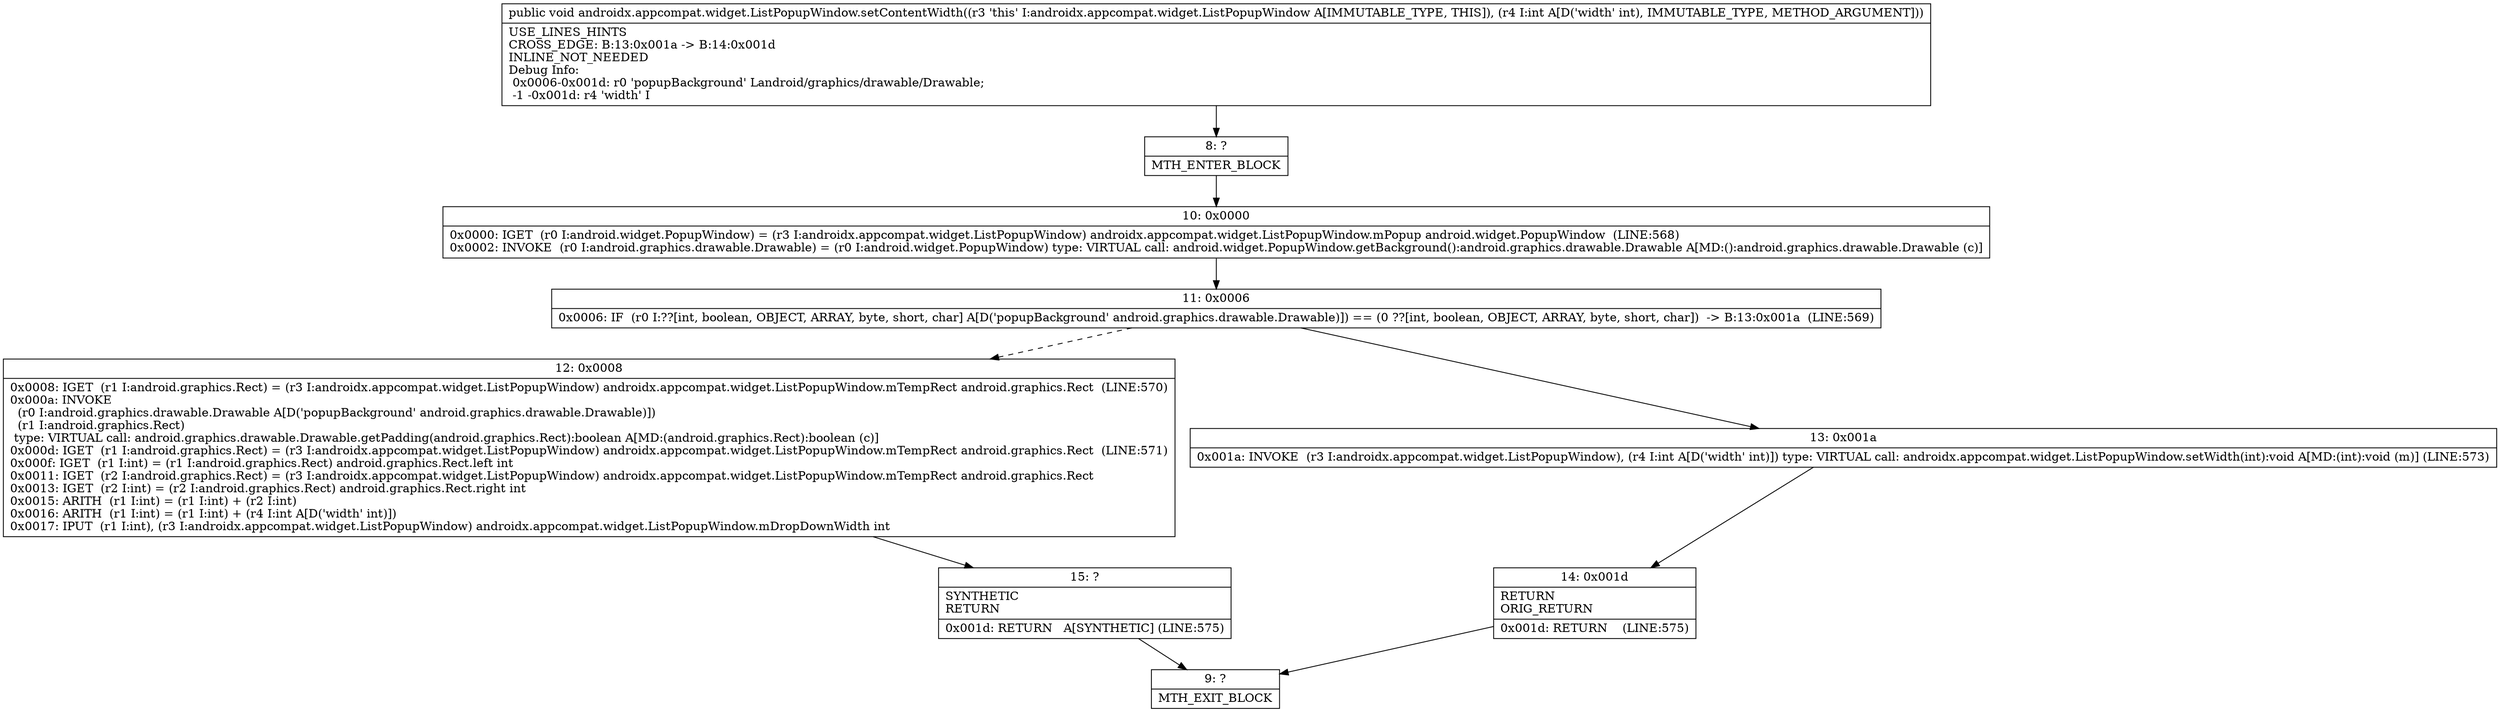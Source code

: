 digraph "CFG forandroidx.appcompat.widget.ListPopupWindow.setContentWidth(I)V" {
Node_8 [shape=record,label="{8\:\ ?|MTH_ENTER_BLOCK\l}"];
Node_10 [shape=record,label="{10\:\ 0x0000|0x0000: IGET  (r0 I:android.widget.PopupWindow) = (r3 I:androidx.appcompat.widget.ListPopupWindow) androidx.appcompat.widget.ListPopupWindow.mPopup android.widget.PopupWindow  (LINE:568)\l0x0002: INVOKE  (r0 I:android.graphics.drawable.Drawable) = (r0 I:android.widget.PopupWindow) type: VIRTUAL call: android.widget.PopupWindow.getBackground():android.graphics.drawable.Drawable A[MD:():android.graphics.drawable.Drawable (c)]\l}"];
Node_11 [shape=record,label="{11\:\ 0x0006|0x0006: IF  (r0 I:??[int, boolean, OBJECT, ARRAY, byte, short, char] A[D('popupBackground' android.graphics.drawable.Drawable)]) == (0 ??[int, boolean, OBJECT, ARRAY, byte, short, char])  \-\> B:13:0x001a  (LINE:569)\l}"];
Node_12 [shape=record,label="{12\:\ 0x0008|0x0008: IGET  (r1 I:android.graphics.Rect) = (r3 I:androidx.appcompat.widget.ListPopupWindow) androidx.appcompat.widget.ListPopupWindow.mTempRect android.graphics.Rect  (LINE:570)\l0x000a: INVOKE  \l  (r0 I:android.graphics.drawable.Drawable A[D('popupBackground' android.graphics.drawable.Drawable)])\l  (r1 I:android.graphics.Rect)\l type: VIRTUAL call: android.graphics.drawable.Drawable.getPadding(android.graphics.Rect):boolean A[MD:(android.graphics.Rect):boolean (c)]\l0x000d: IGET  (r1 I:android.graphics.Rect) = (r3 I:androidx.appcompat.widget.ListPopupWindow) androidx.appcompat.widget.ListPopupWindow.mTempRect android.graphics.Rect  (LINE:571)\l0x000f: IGET  (r1 I:int) = (r1 I:android.graphics.Rect) android.graphics.Rect.left int \l0x0011: IGET  (r2 I:android.graphics.Rect) = (r3 I:androidx.appcompat.widget.ListPopupWindow) androidx.appcompat.widget.ListPopupWindow.mTempRect android.graphics.Rect \l0x0013: IGET  (r2 I:int) = (r2 I:android.graphics.Rect) android.graphics.Rect.right int \l0x0015: ARITH  (r1 I:int) = (r1 I:int) + (r2 I:int) \l0x0016: ARITH  (r1 I:int) = (r1 I:int) + (r4 I:int A[D('width' int)]) \l0x0017: IPUT  (r1 I:int), (r3 I:androidx.appcompat.widget.ListPopupWindow) androidx.appcompat.widget.ListPopupWindow.mDropDownWidth int \l}"];
Node_15 [shape=record,label="{15\:\ ?|SYNTHETIC\lRETURN\l|0x001d: RETURN   A[SYNTHETIC] (LINE:575)\l}"];
Node_9 [shape=record,label="{9\:\ ?|MTH_EXIT_BLOCK\l}"];
Node_13 [shape=record,label="{13\:\ 0x001a|0x001a: INVOKE  (r3 I:androidx.appcompat.widget.ListPopupWindow), (r4 I:int A[D('width' int)]) type: VIRTUAL call: androidx.appcompat.widget.ListPopupWindow.setWidth(int):void A[MD:(int):void (m)] (LINE:573)\l}"];
Node_14 [shape=record,label="{14\:\ 0x001d|RETURN\lORIG_RETURN\l|0x001d: RETURN    (LINE:575)\l}"];
MethodNode[shape=record,label="{public void androidx.appcompat.widget.ListPopupWindow.setContentWidth((r3 'this' I:androidx.appcompat.widget.ListPopupWindow A[IMMUTABLE_TYPE, THIS]), (r4 I:int A[D('width' int), IMMUTABLE_TYPE, METHOD_ARGUMENT]))  | USE_LINES_HINTS\lCROSS_EDGE: B:13:0x001a \-\> B:14:0x001d\lINLINE_NOT_NEEDED\lDebug Info:\l  0x0006\-0x001d: r0 'popupBackground' Landroid\/graphics\/drawable\/Drawable;\l  \-1 \-0x001d: r4 'width' I\l}"];
MethodNode -> Node_8;Node_8 -> Node_10;
Node_10 -> Node_11;
Node_11 -> Node_12[style=dashed];
Node_11 -> Node_13;
Node_12 -> Node_15;
Node_15 -> Node_9;
Node_13 -> Node_14;
Node_14 -> Node_9;
}

